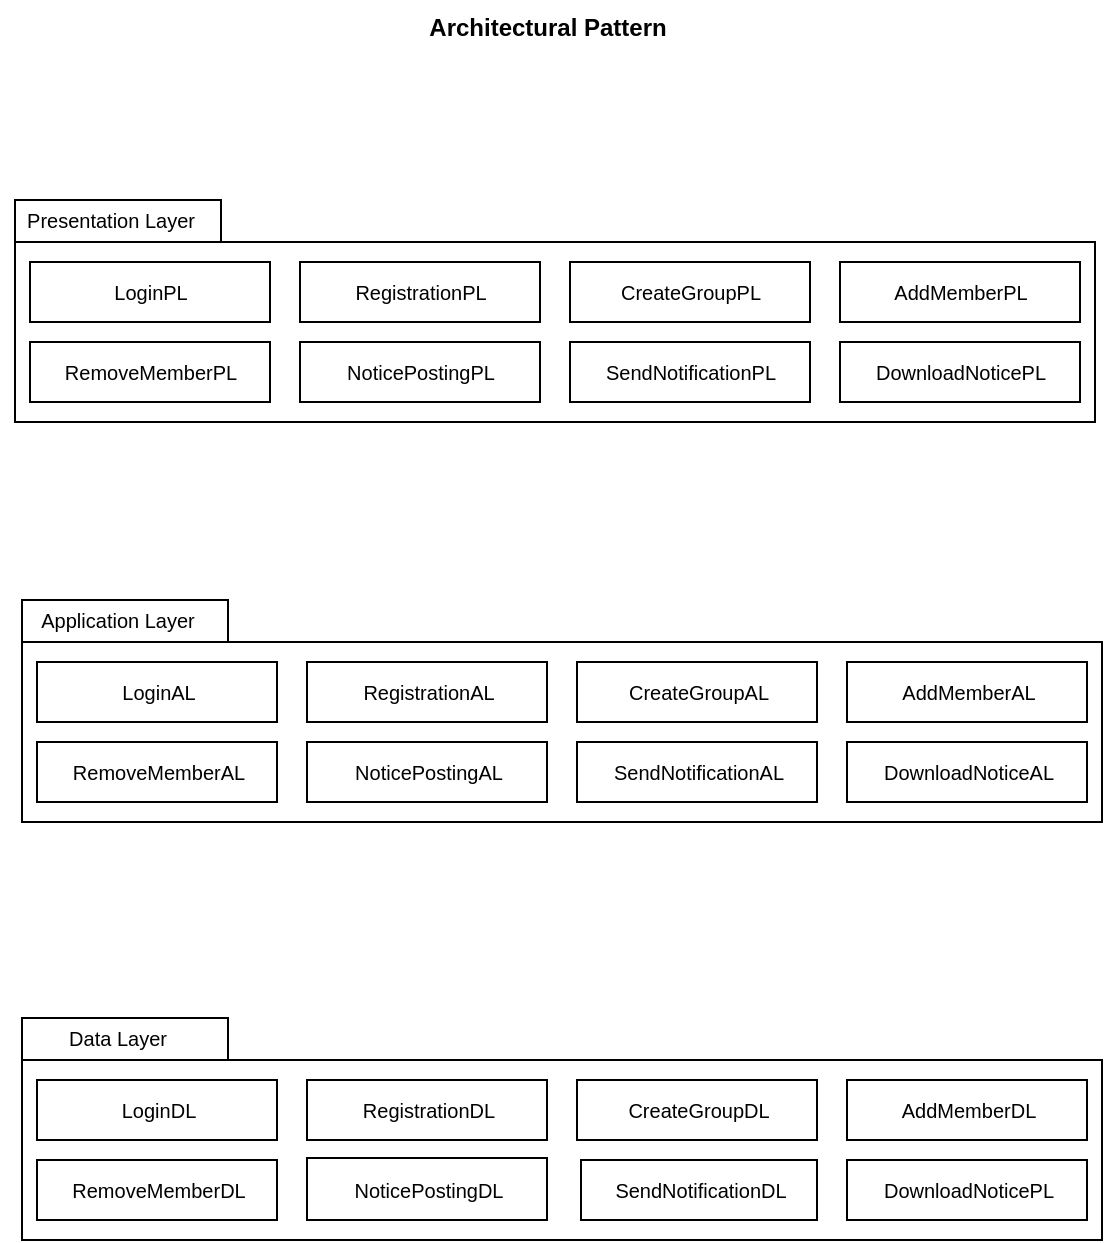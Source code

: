 <mxfile version="15.8.6" type="github"><diagram id="bI71HjT2N09F0Ps0K9YH" name="Page-1"><mxGraphModel dx="723" dy="411" grid="1" gridSize="10" guides="1" tooltips="1" connect="1" arrows="1" fold="1" page="1" pageScale="1" pageWidth="827" pageHeight="1169" math="0" shadow="0"><root><mxCell id="0"/><mxCell id="1" parent="0"/><mxCell id="6TZqhBCY0xxjxufVkAKB-11" value="Architectural Pattern" style="text;align=center;fontStyle=1;verticalAlign=middle;spacingLeft=3;spacingRight=3;strokeColor=none;rotatable=0;points=[[0,0.5],[1,0.5]];portConstraint=eastwest;fontColor=#000000;" parent="1" vertex="1"><mxGeometry x="266" y="20" width="296" height="26" as="geometry"/></mxCell><mxCell id="YE0D9yWT8HGV9Hmk5SqX-1" value="" style="shape=folder;fontStyle=1;spacingTop=10;tabWidth=103;tabHeight=21;tabPosition=left;html=1;fontColor=#000000;" vertex="1" parent="1"><mxGeometry x="147.5" y="120" width="540" height="111" as="geometry"/></mxCell><mxCell id="YE0D9yWT8HGV9Hmk5SqX-2" value="Presentation Layer" style="text;align=center;fontStyle=0;verticalAlign=middle;spacingLeft=3;spacingRight=3;strokeColor=none;rotatable=0;points=[[0,0.5],[1,0.5]];portConstraint=eastwest;fontSize=10;fontColor=#000000;" vertex="1" parent="1"><mxGeometry x="140.5" y="120" width="110" height="20" as="geometry"/></mxCell><mxCell id="YE0D9yWT8HGV9Hmk5SqX-3" value="&lt;span data-lucid-type=&quot;application/vnd.lucid.text&quot; data-lucid-content=&quot;{&amp;quot;t&amp;quot;:&amp;quot;LoginPL&amp;quot;,&amp;quot;m&amp;quot;:[{&amp;quot;s&amp;quot;:0,&amp;quot;n&amp;quot;:&amp;quot;a&amp;quot;,&amp;quot;v&amp;quot;:&amp;quot;center&amp;quot;},{&amp;quot;s&amp;quot;:0,&amp;quot;n&amp;quot;:&amp;quot;c&amp;quot;,&amp;quot;v&amp;quot;:&amp;quot;#333333ff&amp;quot;,&amp;quot;e&amp;quot;:7}]}&quot;&gt;&lt;span style=&quot;&quot;&gt;LoginPL&lt;/span&gt;&lt;/span&gt;" style="html=1;fontSize=10;fontColor=#000000;" vertex="1" parent="1"><mxGeometry x="155" y="151" width="120" height="30" as="geometry"/></mxCell><mxCell id="YE0D9yWT8HGV9Hmk5SqX-5" value="&lt;span data-lucid-type=&quot;application/vnd.lucid.text&quot; data-lucid-content=&quot;{&amp;quot;t&amp;quot;:&amp;quot;RegistrationPL&amp;quot;,&amp;quot;m&amp;quot;:[{&amp;quot;s&amp;quot;:0,&amp;quot;n&amp;quot;:&amp;quot;a&amp;quot;,&amp;quot;v&amp;quot;:&amp;quot;center&amp;quot;},{&amp;quot;s&amp;quot;:0,&amp;quot;n&amp;quot;:&amp;quot;c&amp;quot;,&amp;quot;v&amp;quot;:&amp;quot;#333333ff&amp;quot;,&amp;quot;e&amp;quot;:14}]}&quot;&gt;&lt;span style=&quot;&quot;&gt;RegistrationPL&lt;/span&gt;&lt;/span&gt;" style="html=1;fontSize=10;fontColor=#000000;" vertex="1" parent="1"><mxGeometry x="290" y="151" width="120" height="30" as="geometry"/></mxCell><mxCell id="YE0D9yWT8HGV9Hmk5SqX-7" value="&lt;span data-lucid-type=&quot;application/vnd.lucid.text&quot; data-lucid-content=&quot;{&amp;quot;t&amp;quot;:&amp;quot;AddMemberPL&amp;quot;,&amp;quot;m&amp;quot;:[{&amp;quot;s&amp;quot;:0,&amp;quot;n&amp;quot;:&amp;quot;a&amp;quot;,&amp;quot;v&amp;quot;:&amp;quot;center&amp;quot;},{&amp;quot;s&amp;quot;:0,&amp;quot;n&amp;quot;:&amp;quot;c&amp;quot;,&amp;quot;v&amp;quot;:&amp;quot;#333333ff&amp;quot;,&amp;quot;e&amp;quot;:11}]}&quot;&gt;&lt;span style=&quot;&quot;&gt;AddMemberPL&lt;/span&gt;&lt;/span&gt;" style="html=1;fontSize=10;fontColor=#000000;" vertex="1" parent="1"><mxGeometry x="560" y="151" width="120" height="30" as="geometry"/></mxCell><mxCell id="YE0D9yWT8HGV9Hmk5SqX-8" value="&lt;span data-lucid-type=&quot;application/vnd.lucid.text&quot; data-lucid-content=&quot;{&amp;quot;t&amp;quot;:&amp;quot;CreateGroupPL&amp;quot;,&amp;quot;m&amp;quot;:[{&amp;quot;s&amp;quot;:0,&amp;quot;n&amp;quot;:&amp;quot;a&amp;quot;,&amp;quot;v&amp;quot;:&amp;quot;center&amp;quot;},{&amp;quot;s&amp;quot;:0,&amp;quot;n&amp;quot;:&amp;quot;c&amp;quot;,&amp;quot;v&amp;quot;:&amp;quot;#333333ff&amp;quot;,&amp;quot;e&amp;quot;:13}]}&quot;&gt;&lt;span style=&quot;&quot;&gt;CreateGroupPL&lt;/span&gt;&lt;/span&gt;" style="html=1;fontSize=10;fontColor=#000000;" vertex="1" parent="1"><mxGeometry x="425" y="151" width="120" height="30" as="geometry"/></mxCell><mxCell id="YE0D9yWT8HGV9Hmk5SqX-9" value="&lt;span data-lucid-type=&quot;application/vnd.lucid.text&quot; data-lucid-content=&quot;{&amp;quot;t&amp;quot;:&amp;quot;RemoveMemberPL&amp;quot;,&amp;quot;m&amp;quot;:[{&amp;quot;s&amp;quot;:0,&amp;quot;n&amp;quot;:&amp;quot;a&amp;quot;,&amp;quot;v&amp;quot;:&amp;quot;center&amp;quot;},{&amp;quot;s&amp;quot;:0,&amp;quot;n&amp;quot;:&amp;quot;c&amp;quot;,&amp;quot;v&amp;quot;:&amp;quot;#333333ff&amp;quot;,&amp;quot;e&amp;quot;:14}]}&quot;&gt;&lt;span style=&quot;&quot;&gt;RemoveMemberPL&lt;/span&gt;&lt;/span&gt;" style="html=1;fontSize=10;fontColor=#000000;" vertex="1" parent="1"><mxGeometry x="155" y="191" width="120" height="30" as="geometry"/></mxCell><mxCell id="YE0D9yWT8HGV9Hmk5SqX-10" value="&lt;span data-lucid-type=&quot;application/vnd.lucid.text&quot; data-lucid-content=&quot;{&amp;quot;t&amp;quot;:&amp;quot;NoticePostingPL&amp;quot;,&amp;quot;m&amp;quot;:[{&amp;quot;s&amp;quot;:0,&amp;quot;n&amp;quot;:&amp;quot;a&amp;quot;,&amp;quot;v&amp;quot;:&amp;quot;center&amp;quot;},{&amp;quot;s&amp;quot;:0,&amp;quot;n&amp;quot;:&amp;quot;c&amp;quot;,&amp;quot;v&amp;quot;:&amp;quot;#333333ff&amp;quot;,&amp;quot;e&amp;quot;:15}]}&quot;&gt;&lt;span style=&quot;&quot;&gt;NoticePostingPL&lt;/span&gt;&lt;/span&gt;" style="html=1;fontSize=10;fontColor=#000000;" vertex="1" parent="1"><mxGeometry x="290" y="191" width="120" height="30" as="geometry"/></mxCell><mxCell id="YE0D9yWT8HGV9Hmk5SqX-11" value="&lt;span data-lucid-type=&quot;application/vnd.lucid.text&quot; data-lucid-content=&quot;{&amp;quot;t&amp;quot;:&amp;quot;SendNotificationPL&amp;quot;,&amp;quot;m&amp;quot;:[{&amp;quot;s&amp;quot;:0,&amp;quot;n&amp;quot;:&amp;quot;a&amp;quot;,&amp;quot;v&amp;quot;:&amp;quot;center&amp;quot;},{&amp;quot;s&amp;quot;:0,&amp;quot;n&amp;quot;:&amp;quot;c&amp;quot;,&amp;quot;v&amp;quot;:&amp;quot;#333333ff&amp;quot;,&amp;quot;e&amp;quot;:18}]}&quot;&gt;&lt;span style=&quot;&quot;&gt;SendNotificationPL&lt;/span&gt;&lt;/span&gt;" style="html=1;fontSize=10;fontColor=#000000;" vertex="1" parent="1"><mxGeometry x="425" y="191" width="120" height="30" as="geometry"/></mxCell><mxCell id="YE0D9yWT8HGV9Hmk5SqX-12" value="&lt;span data-lucid-type=&quot;application/vnd.lucid.text&quot; data-lucid-content=&quot;{&amp;quot;t&amp;quot;:&amp;quot;DownloadNoticePL&amp;quot;,&amp;quot;m&amp;quot;:[{&amp;quot;s&amp;quot;:0,&amp;quot;n&amp;quot;:&amp;quot;a&amp;quot;,&amp;quot;v&amp;quot;:&amp;quot;center&amp;quot;},{&amp;quot;s&amp;quot;:0,&amp;quot;n&amp;quot;:&amp;quot;c&amp;quot;,&amp;quot;v&amp;quot;:&amp;quot;#333333ff&amp;quot;,&amp;quot;e&amp;quot;:16}]}&quot;&gt;&lt;span style=&quot;&quot;&gt;DownloadNoticePL&lt;/span&gt;&lt;/span&gt;" style="html=1;fontSize=10;fontColor=#000000;" vertex="1" parent="1"><mxGeometry x="560" y="191" width="120" height="30" as="geometry"/></mxCell><mxCell id="YE0D9yWT8HGV9Hmk5SqX-14" value="" style="shape=folder;fontStyle=1;spacingTop=10;tabWidth=103;tabHeight=21;tabPosition=left;html=1;fontColor=#000000;" vertex="1" parent="1"><mxGeometry x="151" y="320" width="540" height="111" as="geometry"/></mxCell><mxCell id="YE0D9yWT8HGV9Hmk5SqX-15" value="Application Layer" style="text;align=center;fontStyle=0;verticalAlign=middle;spacingLeft=3;spacingRight=3;strokeColor=none;rotatable=0;points=[[0,0.5],[1,0.5]];portConstraint=eastwest;fontSize=10;fontColor=#000000;" vertex="1" parent="1"><mxGeometry x="144" y="320" width="110" height="20" as="geometry"/></mxCell><mxCell id="YE0D9yWT8HGV9Hmk5SqX-16" value="&lt;span data-lucid-type=&quot;application/vnd.lucid.text&quot; data-lucid-content=&quot;{&amp;quot;t&amp;quot;:&amp;quot;LoginPL&amp;quot;,&amp;quot;m&amp;quot;:[{&amp;quot;s&amp;quot;:0,&amp;quot;n&amp;quot;:&amp;quot;a&amp;quot;,&amp;quot;v&amp;quot;:&amp;quot;center&amp;quot;},{&amp;quot;s&amp;quot;:0,&amp;quot;n&amp;quot;:&amp;quot;c&amp;quot;,&amp;quot;v&amp;quot;:&amp;quot;#333333ff&amp;quot;,&amp;quot;e&amp;quot;:7}]}&quot;&gt;&lt;span style=&quot;&quot;&gt;LoginAL&lt;/span&gt;&lt;/span&gt;" style="html=1;fontSize=10;fontColor=#000000;" vertex="1" parent="1"><mxGeometry x="158.5" y="351" width="120" height="30" as="geometry"/></mxCell><mxCell id="YE0D9yWT8HGV9Hmk5SqX-17" value="&lt;span data-lucid-type=&quot;application/vnd.lucid.text&quot; data-lucid-content=&quot;{&amp;quot;t&amp;quot;:&amp;quot;RegistrationPL&amp;quot;,&amp;quot;m&amp;quot;:[{&amp;quot;s&amp;quot;:0,&amp;quot;n&amp;quot;:&amp;quot;a&amp;quot;,&amp;quot;v&amp;quot;:&amp;quot;center&amp;quot;},{&amp;quot;s&amp;quot;:0,&amp;quot;n&amp;quot;:&amp;quot;c&amp;quot;,&amp;quot;v&amp;quot;:&amp;quot;#333333ff&amp;quot;,&amp;quot;e&amp;quot;:14}]}&quot;&gt;&lt;span style=&quot;&quot;&gt;Registration&lt;/span&gt;&lt;/span&gt;&lt;span style=&quot;&quot;&gt;AL&lt;/span&gt;" style="html=1;fontSize=10;fontColor=#000000;" vertex="1" parent="1"><mxGeometry x="293.5" y="351" width="120" height="30" as="geometry"/></mxCell><mxCell id="YE0D9yWT8HGV9Hmk5SqX-18" value="&lt;span data-lucid-type=&quot;application/vnd.lucid.text&quot; data-lucid-content=&quot;{&amp;quot;t&amp;quot;:&amp;quot;AddMemberPL&amp;quot;,&amp;quot;m&amp;quot;:[{&amp;quot;s&amp;quot;:0,&amp;quot;n&amp;quot;:&amp;quot;a&amp;quot;,&amp;quot;v&amp;quot;:&amp;quot;center&amp;quot;},{&amp;quot;s&amp;quot;:0,&amp;quot;n&amp;quot;:&amp;quot;c&amp;quot;,&amp;quot;v&amp;quot;:&amp;quot;#333333ff&amp;quot;,&amp;quot;e&amp;quot;:11}]}&quot;&gt;&lt;span style=&quot;&quot;&gt;AddMember&lt;/span&gt;&lt;/span&gt;&lt;span style=&quot;&quot;&gt;AL&lt;/span&gt;" style="html=1;fontSize=10;fontColor=#000000;" vertex="1" parent="1"><mxGeometry x="563.5" y="351" width="120" height="30" as="geometry"/></mxCell><mxCell id="YE0D9yWT8HGV9Hmk5SqX-19" value="&lt;span data-lucid-type=&quot;application/vnd.lucid.text&quot; data-lucid-content=&quot;{&amp;quot;t&amp;quot;:&amp;quot;CreateGroupPL&amp;quot;,&amp;quot;m&amp;quot;:[{&amp;quot;s&amp;quot;:0,&amp;quot;n&amp;quot;:&amp;quot;a&amp;quot;,&amp;quot;v&amp;quot;:&amp;quot;center&amp;quot;},{&amp;quot;s&amp;quot;:0,&amp;quot;n&amp;quot;:&amp;quot;c&amp;quot;,&amp;quot;v&amp;quot;:&amp;quot;#333333ff&amp;quot;,&amp;quot;e&amp;quot;:13}]}&quot;&gt;&lt;span style=&quot;&quot;&gt;CreateGroup&lt;/span&gt;&lt;/span&gt;&lt;span style=&quot;&quot;&gt;AL&lt;/span&gt;" style="html=1;fontSize=10;fontColor=#000000;" vertex="1" parent="1"><mxGeometry x="428.5" y="351" width="120" height="30" as="geometry"/></mxCell><mxCell id="YE0D9yWT8HGV9Hmk5SqX-20" value="&lt;span data-lucid-type=&quot;application/vnd.lucid.text&quot; data-lucid-content=&quot;{&amp;quot;t&amp;quot;:&amp;quot;RemoveMemberPL&amp;quot;,&amp;quot;m&amp;quot;:[{&amp;quot;s&amp;quot;:0,&amp;quot;n&amp;quot;:&amp;quot;a&amp;quot;,&amp;quot;v&amp;quot;:&amp;quot;center&amp;quot;},{&amp;quot;s&amp;quot;:0,&amp;quot;n&amp;quot;:&amp;quot;c&amp;quot;,&amp;quot;v&amp;quot;:&amp;quot;#333333ff&amp;quot;,&amp;quot;e&amp;quot;:14}]}&quot;&gt;&lt;span style=&quot;&quot;&gt;RemoveMember&lt;/span&gt;&lt;/span&gt;&lt;span style=&quot;&quot;&gt;AL&lt;/span&gt;" style="html=1;fontSize=10;fontColor=#000000;" vertex="1" parent="1"><mxGeometry x="158.5" y="391" width="120" height="30" as="geometry"/></mxCell><mxCell id="YE0D9yWT8HGV9Hmk5SqX-21" value="&lt;span data-lucid-type=&quot;application/vnd.lucid.text&quot; data-lucid-content=&quot;{&amp;quot;t&amp;quot;:&amp;quot;NoticePostingPL&amp;quot;,&amp;quot;m&amp;quot;:[{&amp;quot;s&amp;quot;:0,&amp;quot;n&amp;quot;:&amp;quot;a&amp;quot;,&amp;quot;v&amp;quot;:&amp;quot;center&amp;quot;},{&amp;quot;s&amp;quot;:0,&amp;quot;n&amp;quot;:&amp;quot;c&amp;quot;,&amp;quot;v&amp;quot;:&amp;quot;#333333ff&amp;quot;,&amp;quot;e&amp;quot;:15}]}&quot;&gt;&lt;span style=&quot;&quot;&gt;NoticePosting&lt;/span&gt;&lt;/span&gt;&lt;span style=&quot;&quot;&gt;AL&lt;/span&gt;" style="html=1;fontSize=10;fontColor=#000000;" vertex="1" parent="1"><mxGeometry x="293.5" y="391" width="120" height="30" as="geometry"/></mxCell><mxCell id="YE0D9yWT8HGV9Hmk5SqX-22" value="&lt;span data-lucid-type=&quot;application/vnd.lucid.text&quot; data-lucid-content=&quot;{&amp;quot;t&amp;quot;:&amp;quot;SendNotificationPL&amp;quot;,&amp;quot;m&amp;quot;:[{&amp;quot;s&amp;quot;:0,&amp;quot;n&amp;quot;:&amp;quot;a&amp;quot;,&amp;quot;v&amp;quot;:&amp;quot;center&amp;quot;},{&amp;quot;s&amp;quot;:0,&amp;quot;n&amp;quot;:&amp;quot;c&amp;quot;,&amp;quot;v&amp;quot;:&amp;quot;#333333ff&amp;quot;,&amp;quot;e&amp;quot;:18}]}&quot;&gt;&lt;span style=&quot;&quot;&gt;SendNotification&lt;/span&gt;&lt;/span&gt;&lt;span style=&quot;&quot;&gt;AL&lt;/span&gt;" style="html=1;fontSize=10;fontColor=#000000;" vertex="1" parent="1"><mxGeometry x="428.5" y="391" width="120" height="30" as="geometry"/></mxCell><mxCell id="YE0D9yWT8HGV9Hmk5SqX-23" value="&lt;span data-lucid-type=&quot;application/vnd.lucid.text&quot; data-lucid-content=&quot;{&amp;quot;t&amp;quot;:&amp;quot;DownloadNoticePL&amp;quot;,&amp;quot;m&amp;quot;:[{&amp;quot;s&amp;quot;:0,&amp;quot;n&amp;quot;:&amp;quot;a&amp;quot;,&amp;quot;v&amp;quot;:&amp;quot;center&amp;quot;},{&amp;quot;s&amp;quot;:0,&amp;quot;n&amp;quot;:&amp;quot;c&amp;quot;,&amp;quot;v&amp;quot;:&amp;quot;#333333ff&amp;quot;,&amp;quot;e&amp;quot;:16}]}&quot;&gt;&lt;span style=&quot;&quot;&gt;DownloadNotice&lt;/span&gt;&lt;/span&gt;&lt;span style=&quot;&quot;&gt;AL&lt;/span&gt;" style="html=1;fontSize=10;fontColor=#000000;" vertex="1" parent="1"><mxGeometry x="563.5" y="391" width="120" height="30" as="geometry"/></mxCell><mxCell id="YE0D9yWT8HGV9Hmk5SqX-24" value="" style="shape=folder;fontStyle=1;spacingTop=10;tabWidth=103;tabHeight=21;tabPosition=left;html=1;fontColor=#000000;" vertex="1" parent="1"><mxGeometry x="151" y="529" width="540" height="111" as="geometry"/></mxCell><mxCell id="YE0D9yWT8HGV9Hmk5SqX-25" value="Data Layer" style="text;align=center;fontStyle=0;verticalAlign=middle;spacingLeft=3;spacingRight=3;strokeColor=none;rotatable=0;points=[[0,0.5],[1,0.5]];portConstraint=eastwest;fontSize=10;fontColor=#000000;" vertex="1" parent="1"><mxGeometry x="144" y="529" width="110" height="20" as="geometry"/></mxCell><mxCell id="YE0D9yWT8HGV9Hmk5SqX-26" value="&lt;span data-lucid-type=&quot;application/vnd.lucid.text&quot; data-lucid-content=&quot;{&amp;quot;t&amp;quot;:&amp;quot;LoginPL&amp;quot;,&amp;quot;m&amp;quot;:[{&amp;quot;s&amp;quot;:0,&amp;quot;n&amp;quot;:&amp;quot;a&amp;quot;,&amp;quot;v&amp;quot;:&amp;quot;center&amp;quot;},{&amp;quot;s&amp;quot;:0,&amp;quot;n&amp;quot;:&amp;quot;c&amp;quot;,&amp;quot;v&amp;quot;:&amp;quot;#333333ff&amp;quot;,&amp;quot;e&amp;quot;:7}]}&quot;&gt;&lt;span style=&quot;&quot;&gt;LoginDL&lt;/span&gt;&lt;/span&gt;" style="html=1;fontSize=10;fontColor=#000000;" vertex="1" parent="1"><mxGeometry x="158.5" y="560" width="120" height="30" as="geometry"/></mxCell><mxCell id="YE0D9yWT8HGV9Hmk5SqX-27" value="&lt;span data-lucid-type=&quot;application/vnd.lucid.text&quot; data-lucid-content=&quot;{&amp;quot;t&amp;quot;:&amp;quot;RegistrationPL&amp;quot;,&amp;quot;m&amp;quot;:[{&amp;quot;s&amp;quot;:0,&amp;quot;n&amp;quot;:&amp;quot;a&amp;quot;,&amp;quot;v&amp;quot;:&amp;quot;center&amp;quot;},{&amp;quot;s&amp;quot;:0,&amp;quot;n&amp;quot;:&amp;quot;c&amp;quot;,&amp;quot;v&amp;quot;:&amp;quot;#333333ff&amp;quot;,&amp;quot;e&amp;quot;:14}]}&quot;&gt;&lt;span style=&quot;&quot;&gt;Registration&lt;/span&gt;&lt;/span&gt;&lt;span style=&quot;&quot;&gt;DL&lt;/span&gt;" style="html=1;fontSize=10;fontColor=#000000;" vertex="1" parent="1"><mxGeometry x="293.5" y="560" width="120" height="30" as="geometry"/></mxCell><mxCell id="YE0D9yWT8HGV9Hmk5SqX-28" value="&lt;span data-lucid-type=&quot;application/vnd.lucid.text&quot; data-lucid-content=&quot;{&amp;quot;t&amp;quot;:&amp;quot;AddMemberPL&amp;quot;,&amp;quot;m&amp;quot;:[{&amp;quot;s&amp;quot;:0,&amp;quot;n&amp;quot;:&amp;quot;a&amp;quot;,&amp;quot;v&amp;quot;:&amp;quot;center&amp;quot;},{&amp;quot;s&amp;quot;:0,&amp;quot;n&amp;quot;:&amp;quot;c&amp;quot;,&amp;quot;v&amp;quot;:&amp;quot;#333333ff&amp;quot;,&amp;quot;e&amp;quot;:11}]}&quot;&gt;&lt;span style=&quot;&quot;&gt;AddMember&lt;/span&gt;&lt;/span&gt;&lt;span style=&quot;&quot;&gt;DL&lt;/span&gt;" style="html=1;fontSize=10;fontColor=#000000;" vertex="1" parent="1"><mxGeometry x="563.5" y="560" width="120" height="30" as="geometry"/></mxCell><mxCell id="YE0D9yWT8HGV9Hmk5SqX-29" value="&lt;span data-lucid-type=&quot;application/vnd.lucid.text&quot; data-lucid-content=&quot;{&amp;quot;t&amp;quot;:&amp;quot;CreateGroupPL&amp;quot;,&amp;quot;m&amp;quot;:[{&amp;quot;s&amp;quot;:0,&amp;quot;n&amp;quot;:&amp;quot;a&amp;quot;,&amp;quot;v&amp;quot;:&amp;quot;center&amp;quot;},{&amp;quot;s&amp;quot;:0,&amp;quot;n&amp;quot;:&amp;quot;c&amp;quot;,&amp;quot;v&amp;quot;:&amp;quot;#333333ff&amp;quot;,&amp;quot;e&amp;quot;:13}]}&quot;&gt;&lt;span style=&quot;&quot;&gt;CreateGroup&lt;/span&gt;&lt;/span&gt;&lt;span style=&quot;&quot;&gt;DL&lt;/span&gt;" style="html=1;fontSize=10;fontColor=#000000;" vertex="1" parent="1"><mxGeometry x="428.5" y="560" width="120" height="30" as="geometry"/></mxCell><mxCell id="YE0D9yWT8HGV9Hmk5SqX-30" value="&lt;span data-lucid-type=&quot;application/vnd.lucid.text&quot; data-lucid-content=&quot;{&amp;quot;t&amp;quot;:&amp;quot;RemoveMemberPL&amp;quot;,&amp;quot;m&amp;quot;:[{&amp;quot;s&amp;quot;:0,&amp;quot;n&amp;quot;:&amp;quot;a&amp;quot;,&amp;quot;v&amp;quot;:&amp;quot;center&amp;quot;},{&amp;quot;s&amp;quot;:0,&amp;quot;n&amp;quot;:&amp;quot;c&amp;quot;,&amp;quot;v&amp;quot;:&amp;quot;#333333ff&amp;quot;,&amp;quot;e&amp;quot;:14}]}&quot;&gt;&lt;span style=&quot;&quot;&gt;RemoveMember&lt;/span&gt;&lt;/span&gt;&lt;span style=&quot;&quot;&gt;DL&lt;/span&gt;" style="html=1;fontSize=10;fontColor=#000000;" vertex="1" parent="1"><mxGeometry x="158.5" y="600" width="120" height="30" as="geometry"/></mxCell><mxCell id="YE0D9yWT8HGV9Hmk5SqX-31" value="&lt;span data-lucid-type=&quot;application/vnd.lucid.text&quot; data-lucid-content=&quot;{&amp;quot;t&amp;quot;:&amp;quot;NoticePostingPL&amp;quot;,&amp;quot;m&amp;quot;:[{&amp;quot;s&amp;quot;:0,&amp;quot;n&amp;quot;:&amp;quot;a&amp;quot;,&amp;quot;v&amp;quot;:&amp;quot;center&amp;quot;},{&amp;quot;s&amp;quot;:0,&amp;quot;n&amp;quot;:&amp;quot;c&amp;quot;,&amp;quot;v&amp;quot;:&amp;quot;#333333ff&amp;quot;,&amp;quot;e&amp;quot;:15}]}&quot;&gt;&lt;span style=&quot;&quot;&gt;NoticePosting&lt;/span&gt;&lt;/span&gt;&lt;span style=&quot;&quot;&gt;DL&lt;/span&gt;" style="html=1;fontSize=10;fontColor=#000000;" vertex="1" parent="1"><mxGeometry x="293.5" y="599" width="120" height="31" as="geometry"/></mxCell><mxCell id="YE0D9yWT8HGV9Hmk5SqX-32" value="&lt;span data-lucid-type=&quot;application/vnd.lucid.text&quot; data-lucid-content=&quot;{&amp;quot;t&amp;quot;:&amp;quot;SendNotificationPL&amp;quot;,&amp;quot;m&amp;quot;:[{&amp;quot;s&amp;quot;:0,&amp;quot;n&amp;quot;:&amp;quot;a&amp;quot;,&amp;quot;v&amp;quot;:&amp;quot;center&amp;quot;},{&amp;quot;s&amp;quot;:0,&amp;quot;n&amp;quot;:&amp;quot;c&amp;quot;,&amp;quot;v&amp;quot;:&amp;quot;#333333ff&amp;quot;,&amp;quot;e&amp;quot;:18}]}&quot;&gt;&lt;span style=&quot;&quot;&gt;SendNotification&lt;/span&gt;&lt;/span&gt;&lt;span style=&quot;&quot;&gt;DL&lt;/span&gt;" style="html=1;fontSize=10;fontColor=#000000;" vertex="1" parent="1"><mxGeometry x="430.5" y="600" width="118" height="30" as="geometry"/></mxCell><mxCell id="YE0D9yWT8HGV9Hmk5SqX-33" value="&lt;span data-lucid-type=&quot;application/vnd.lucid.text&quot; data-lucid-content=&quot;{&amp;quot;t&amp;quot;:&amp;quot;DownloadNoticePL&amp;quot;,&amp;quot;m&amp;quot;:[{&amp;quot;s&amp;quot;:0,&amp;quot;n&amp;quot;:&amp;quot;a&amp;quot;,&amp;quot;v&amp;quot;:&amp;quot;center&amp;quot;},{&amp;quot;s&amp;quot;:0,&amp;quot;n&amp;quot;:&amp;quot;c&amp;quot;,&amp;quot;v&amp;quot;:&amp;quot;#333333ff&amp;quot;,&amp;quot;e&amp;quot;:16}]}&quot;&gt;&lt;span style=&quot;&quot;&gt;DownloadNoticePL&lt;/span&gt;&lt;/span&gt;" style="html=1;fontSize=10;fontColor=#000000;" vertex="1" parent="1"><mxGeometry x="563.5" y="600" width="120" height="30" as="geometry"/></mxCell></root></mxGraphModel></diagram></mxfile>
